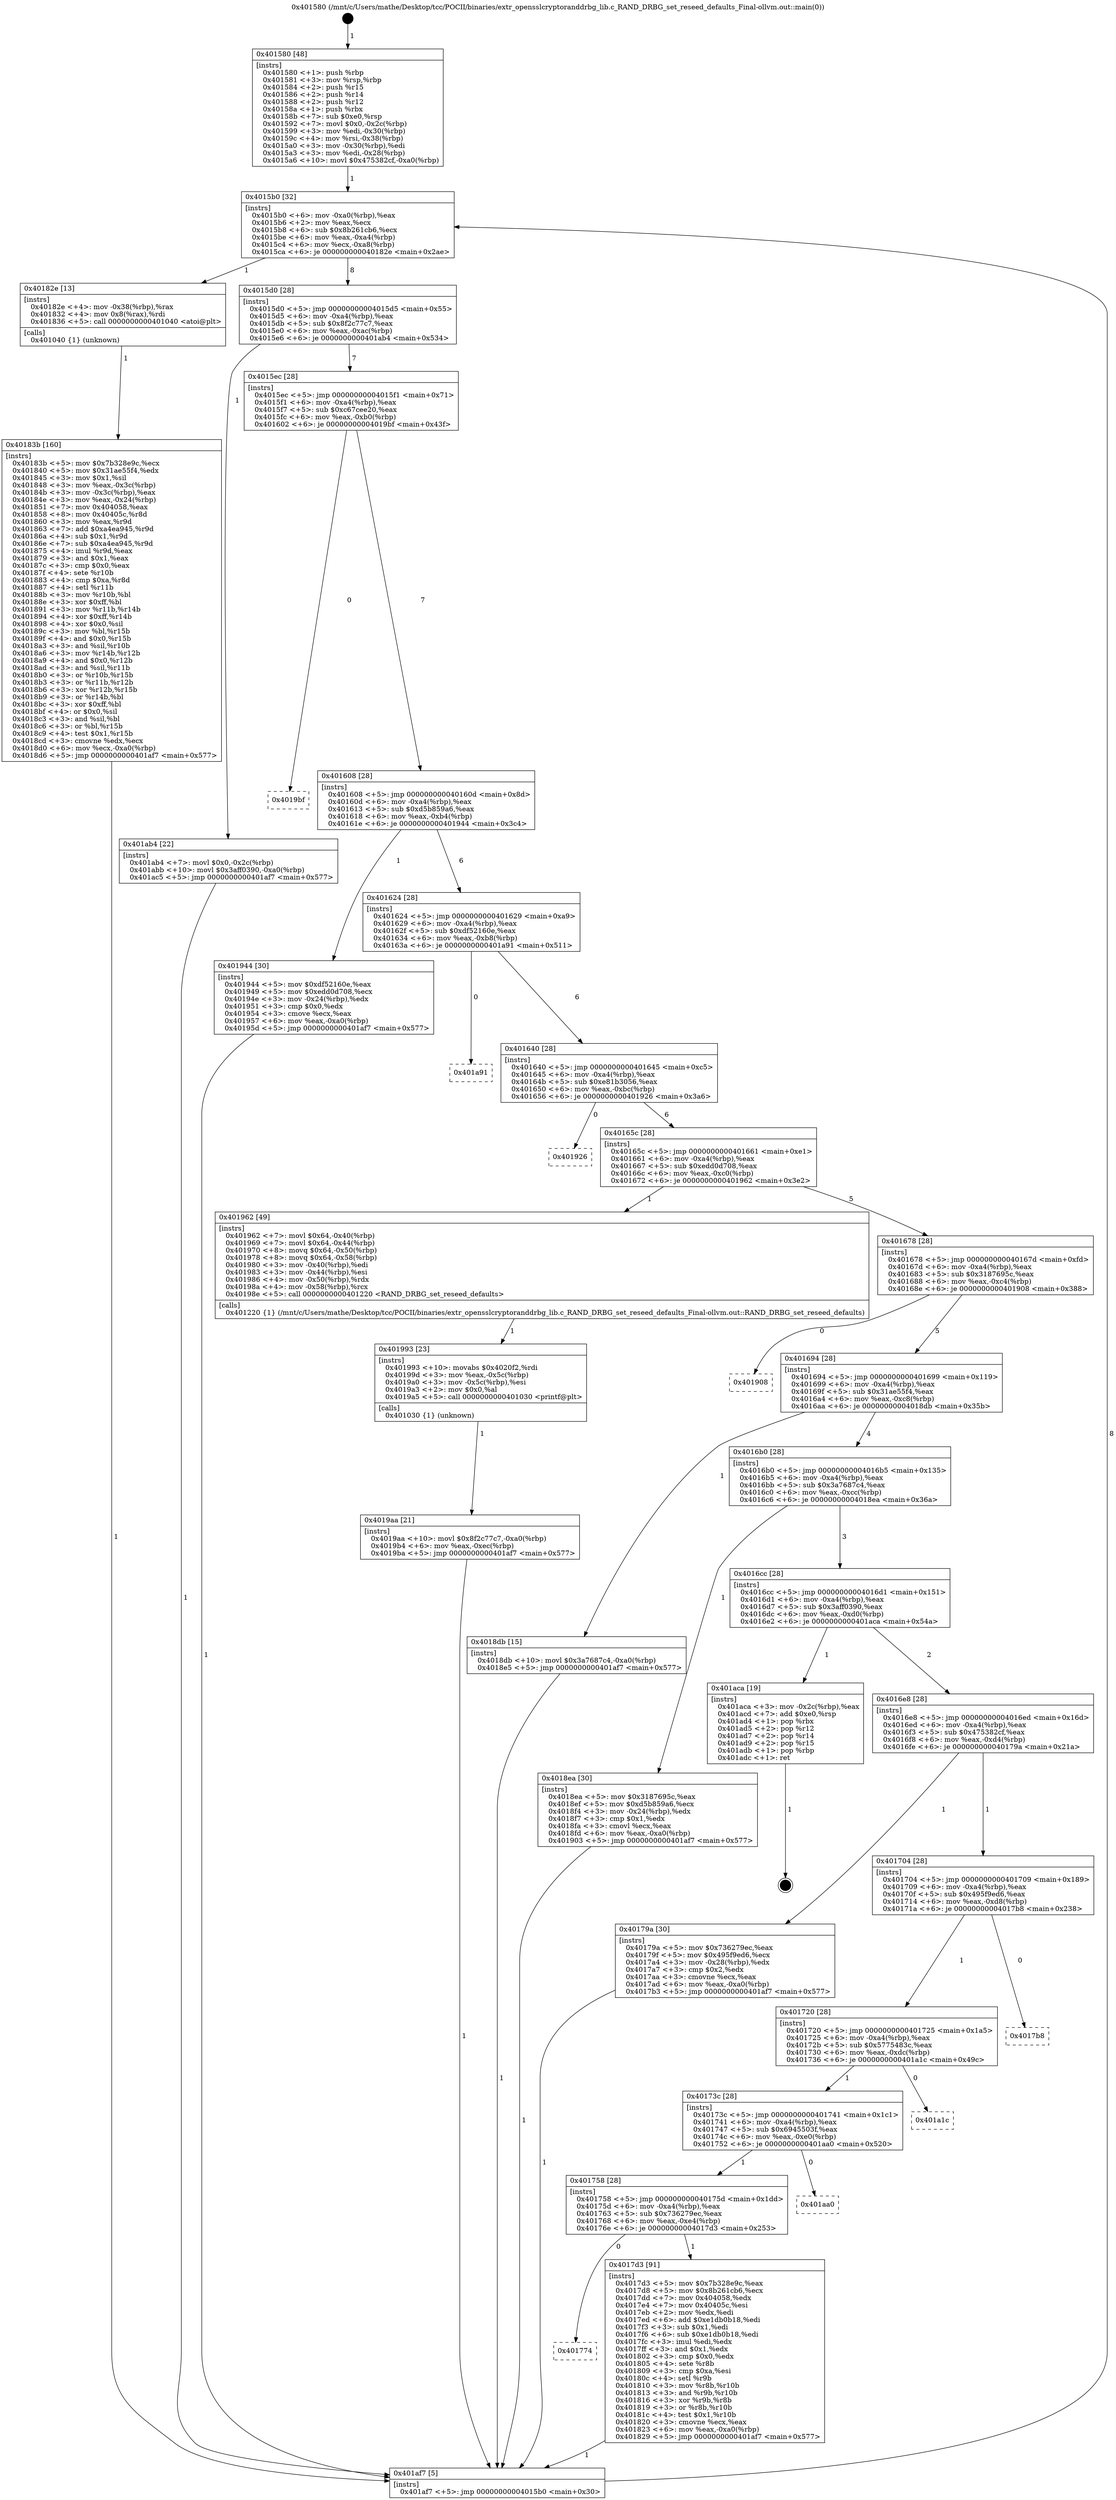 digraph "0x401580" {
  label = "0x401580 (/mnt/c/Users/mathe/Desktop/tcc/POCII/binaries/extr_opensslcryptoranddrbg_lib.c_RAND_DRBG_set_reseed_defaults_Final-ollvm.out::main(0))"
  labelloc = "t"
  node[shape=record]

  Entry [label="",width=0.3,height=0.3,shape=circle,fillcolor=black,style=filled]
  "0x4015b0" [label="{
     0x4015b0 [32]\l
     | [instrs]\l
     &nbsp;&nbsp;0x4015b0 \<+6\>: mov -0xa0(%rbp),%eax\l
     &nbsp;&nbsp;0x4015b6 \<+2\>: mov %eax,%ecx\l
     &nbsp;&nbsp;0x4015b8 \<+6\>: sub $0x8b261cb6,%ecx\l
     &nbsp;&nbsp;0x4015be \<+6\>: mov %eax,-0xa4(%rbp)\l
     &nbsp;&nbsp;0x4015c4 \<+6\>: mov %ecx,-0xa8(%rbp)\l
     &nbsp;&nbsp;0x4015ca \<+6\>: je 000000000040182e \<main+0x2ae\>\l
  }"]
  "0x40182e" [label="{
     0x40182e [13]\l
     | [instrs]\l
     &nbsp;&nbsp;0x40182e \<+4\>: mov -0x38(%rbp),%rax\l
     &nbsp;&nbsp;0x401832 \<+4\>: mov 0x8(%rax),%rdi\l
     &nbsp;&nbsp;0x401836 \<+5\>: call 0000000000401040 \<atoi@plt\>\l
     | [calls]\l
     &nbsp;&nbsp;0x401040 \{1\} (unknown)\l
  }"]
  "0x4015d0" [label="{
     0x4015d0 [28]\l
     | [instrs]\l
     &nbsp;&nbsp;0x4015d0 \<+5\>: jmp 00000000004015d5 \<main+0x55\>\l
     &nbsp;&nbsp;0x4015d5 \<+6\>: mov -0xa4(%rbp),%eax\l
     &nbsp;&nbsp;0x4015db \<+5\>: sub $0x8f2c77c7,%eax\l
     &nbsp;&nbsp;0x4015e0 \<+6\>: mov %eax,-0xac(%rbp)\l
     &nbsp;&nbsp;0x4015e6 \<+6\>: je 0000000000401ab4 \<main+0x534\>\l
  }"]
  Exit [label="",width=0.3,height=0.3,shape=circle,fillcolor=black,style=filled,peripheries=2]
  "0x401ab4" [label="{
     0x401ab4 [22]\l
     | [instrs]\l
     &nbsp;&nbsp;0x401ab4 \<+7\>: movl $0x0,-0x2c(%rbp)\l
     &nbsp;&nbsp;0x401abb \<+10\>: movl $0x3aff0390,-0xa0(%rbp)\l
     &nbsp;&nbsp;0x401ac5 \<+5\>: jmp 0000000000401af7 \<main+0x577\>\l
  }"]
  "0x4015ec" [label="{
     0x4015ec [28]\l
     | [instrs]\l
     &nbsp;&nbsp;0x4015ec \<+5\>: jmp 00000000004015f1 \<main+0x71\>\l
     &nbsp;&nbsp;0x4015f1 \<+6\>: mov -0xa4(%rbp),%eax\l
     &nbsp;&nbsp;0x4015f7 \<+5\>: sub $0xc67cee20,%eax\l
     &nbsp;&nbsp;0x4015fc \<+6\>: mov %eax,-0xb0(%rbp)\l
     &nbsp;&nbsp;0x401602 \<+6\>: je 00000000004019bf \<main+0x43f\>\l
  }"]
  "0x4019aa" [label="{
     0x4019aa [21]\l
     | [instrs]\l
     &nbsp;&nbsp;0x4019aa \<+10\>: movl $0x8f2c77c7,-0xa0(%rbp)\l
     &nbsp;&nbsp;0x4019b4 \<+6\>: mov %eax,-0xec(%rbp)\l
     &nbsp;&nbsp;0x4019ba \<+5\>: jmp 0000000000401af7 \<main+0x577\>\l
  }"]
  "0x4019bf" [label="{
     0x4019bf\l
  }", style=dashed]
  "0x401608" [label="{
     0x401608 [28]\l
     | [instrs]\l
     &nbsp;&nbsp;0x401608 \<+5\>: jmp 000000000040160d \<main+0x8d\>\l
     &nbsp;&nbsp;0x40160d \<+6\>: mov -0xa4(%rbp),%eax\l
     &nbsp;&nbsp;0x401613 \<+5\>: sub $0xd5b859a6,%eax\l
     &nbsp;&nbsp;0x401618 \<+6\>: mov %eax,-0xb4(%rbp)\l
     &nbsp;&nbsp;0x40161e \<+6\>: je 0000000000401944 \<main+0x3c4\>\l
  }"]
  "0x401993" [label="{
     0x401993 [23]\l
     | [instrs]\l
     &nbsp;&nbsp;0x401993 \<+10\>: movabs $0x4020f2,%rdi\l
     &nbsp;&nbsp;0x40199d \<+3\>: mov %eax,-0x5c(%rbp)\l
     &nbsp;&nbsp;0x4019a0 \<+3\>: mov -0x5c(%rbp),%esi\l
     &nbsp;&nbsp;0x4019a3 \<+2\>: mov $0x0,%al\l
     &nbsp;&nbsp;0x4019a5 \<+5\>: call 0000000000401030 \<printf@plt\>\l
     | [calls]\l
     &nbsp;&nbsp;0x401030 \{1\} (unknown)\l
  }"]
  "0x401944" [label="{
     0x401944 [30]\l
     | [instrs]\l
     &nbsp;&nbsp;0x401944 \<+5\>: mov $0xdf52160e,%eax\l
     &nbsp;&nbsp;0x401949 \<+5\>: mov $0xedd0d708,%ecx\l
     &nbsp;&nbsp;0x40194e \<+3\>: mov -0x24(%rbp),%edx\l
     &nbsp;&nbsp;0x401951 \<+3\>: cmp $0x0,%edx\l
     &nbsp;&nbsp;0x401954 \<+3\>: cmove %ecx,%eax\l
     &nbsp;&nbsp;0x401957 \<+6\>: mov %eax,-0xa0(%rbp)\l
     &nbsp;&nbsp;0x40195d \<+5\>: jmp 0000000000401af7 \<main+0x577\>\l
  }"]
  "0x401624" [label="{
     0x401624 [28]\l
     | [instrs]\l
     &nbsp;&nbsp;0x401624 \<+5\>: jmp 0000000000401629 \<main+0xa9\>\l
     &nbsp;&nbsp;0x401629 \<+6\>: mov -0xa4(%rbp),%eax\l
     &nbsp;&nbsp;0x40162f \<+5\>: sub $0xdf52160e,%eax\l
     &nbsp;&nbsp;0x401634 \<+6\>: mov %eax,-0xb8(%rbp)\l
     &nbsp;&nbsp;0x40163a \<+6\>: je 0000000000401a91 \<main+0x511\>\l
  }"]
  "0x40183b" [label="{
     0x40183b [160]\l
     | [instrs]\l
     &nbsp;&nbsp;0x40183b \<+5\>: mov $0x7b328e9c,%ecx\l
     &nbsp;&nbsp;0x401840 \<+5\>: mov $0x31ae55f4,%edx\l
     &nbsp;&nbsp;0x401845 \<+3\>: mov $0x1,%sil\l
     &nbsp;&nbsp;0x401848 \<+3\>: mov %eax,-0x3c(%rbp)\l
     &nbsp;&nbsp;0x40184b \<+3\>: mov -0x3c(%rbp),%eax\l
     &nbsp;&nbsp;0x40184e \<+3\>: mov %eax,-0x24(%rbp)\l
     &nbsp;&nbsp;0x401851 \<+7\>: mov 0x404058,%eax\l
     &nbsp;&nbsp;0x401858 \<+8\>: mov 0x40405c,%r8d\l
     &nbsp;&nbsp;0x401860 \<+3\>: mov %eax,%r9d\l
     &nbsp;&nbsp;0x401863 \<+7\>: add $0xa4ea945,%r9d\l
     &nbsp;&nbsp;0x40186a \<+4\>: sub $0x1,%r9d\l
     &nbsp;&nbsp;0x40186e \<+7\>: sub $0xa4ea945,%r9d\l
     &nbsp;&nbsp;0x401875 \<+4\>: imul %r9d,%eax\l
     &nbsp;&nbsp;0x401879 \<+3\>: and $0x1,%eax\l
     &nbsp;&nbsp;0x40187c \<+3\>: cmp $0x0,%eax\l
     &nbsp;&nbsp;0x40187f \<+4\>: sete %r10b\l
     &nbsp;&nbsp;0x401883 \<+4\>: cmp $0xa,%r8d\l
     &nbsp;&nbsp;0x401887 \<+4\>: setl %r11b\l
     &nbsp;&nbsp;0x40188b \<+3\>: mov %r10b,%bl\l
     &nbsp;&nbsp;0x40188e \<+3\>: xor $0xff,%bl\l
     &nbsp;&nbsp;0x401891 \<+3\>: mov %r11b,%r14b\l
     &nbsp;&nbsp;0x401894 \<+4\>: xor $0xff,%r14b\l
     &nbsp;&nbsp;0x401898 \<+4\>: xor $0x0,%sil\l
     &nbsp;&nbsp;0x40189c \<+3\>: mov %bl,%r15b\l
     &nbsp;&nbsp;0x40189f \<+4\>: and $0x0,%r15b\l
     &nbsp;&nbsp;0x4018a3 \<+3\>: and %sil,%r10b\l
     &nbsp;&nbsp;0x4018a6 \<+3\>: mov %r14b,%r12b\l
     &nbsp;&nbsp;0x4018a9 \<+4\>: and $0x0,%r12b\l
     &nbsp;&nbsp;0x4018ad \<+3\>: and %sil,%r11b\l
     &nbsp;&nbsp;0x4018b0 \<+3\>: or %r10b,%r15b\l
     &nbsp;&nbsp;0x4018b3 \<+3\>: or %r11b,%r12b\l
     &nbsp;&nbsp;0x4018b6 \<+3\>: xor %r12b,%r15b\l
     &nbsp;&nbsp;0x4018b9 \<+3\>: or %r14b,%bl\l
     &nbsp;&nbsp;0x4018bc \<+3\>: xor $0xff,%bl\l
     &nbsp;&nbsp;0x4018bf \<+4\>: or $0x0,%sil\l
     &nbsp;&nbsp;0x4018c3 \<+3\>: and %sil,%bl\l
     &nbsp;&nbsp;0x4018c6 \<+3\>: or %bl,%r15b\l
     &nbsp;&nbsp;0x4018c9 \<+4\>: test $0x1,%r15b\l
     &nbsp;&nbsp;0x4018cd \<+3\>: cmovne %edx,%ecx\l
     &nbsp;&nbsp;0x4018d0 \<+6\>: mov %ecx,-0xa0(%rbp)\l
     &nbsp;&nbsp;0x4018d6 \<+5\>: jmp 0000000000401af7 \<main+0x577\>\l
  }"]
  "0x401a91" [label="{
     0x401a91\l
  }", style=dashed]
  "0x401640" [label="{
     0x401640 [28]\l
     | [instrs]\l
     &nbsp;&nbsp;0x401640 \<+5\>: jmp 0000000000401645 \<main+0xc5\>\l
     &nbsp;&nbsp;0x401645 \<+6\>: mov -0xa4(%rbp),%eax\l
     &nbsp;&nbsp;0x40164b \<+5\>: sub $0xe81b3056,%eax\l
     &nbsp;&nbsp;0x401650 \<+6\>: mov %eax,-0xbc(%rbp)\l
     &nbsp;&nbsp;0x401656 \<+6\>: je 0000000000401926 \<main+0x3a6\>\l
  }"]
  "0x401774" [label="{
     0x401774\l
  }", style=dashed]
  "0x401926" [label="{
     0x401926\l
  }", style=dashed]
  "0x40165c" [label="{
     0x40165c [28]\l
     | [instrs]\l
     &nbsp;&nbsp;0x40165c \<+5\>: jmp 0000000000401661 \<main+0xe1\>\l
     &nbsp;&nbsp;0x401661 \<+6\>: mov -0xa4(%rbp),%eax\l
     &nbsp;&nbsp;0x401667 \<+5\>: sub $0xedd0d708,%eax\l
     &nbsp;&nbsp;0x40166c \<+6\>: mov %eax,-0xc0(%rbp)\l
     &nbsp;&nbsp;0x401672 \<+6\>: je 0000000000401962 \<main+0x3e2\>\l
  }"]
  "0x4017d3" [label="{
     0x4017d3 [91]\l
     | [instrs]\l
     &nbsp;&nbsp;0x4017d3 \<+5\>: mov $0x7b328e9c,%eax\l
     &nbsp;&nbsp;0x4017d8 \<+5\>: mov $0x8b261cb6,%ecx\l
     &nbsp;&nbsp;0x4017dd \<+7\>: mov 0x404058,%edx\l
     &nbsp;&nbsp;0x4017e4 \<+7\>: mov 0x40405c,%esi\l
     &nbsp;&nbsp;0x4017eb \<+2\>: mov %edx,%edi\l
     &nbsp;&nbsp;0x4017ed \<+6\>: add $0xe1db0b18,%edi\l
     &nbsp;&nbsp;0x4017f3 \<+3\>: sub $0x1,%edi\l
     &nbsp;&nbsp;0x4017f6 \<+6\>: sub $0xe1db0b18,%edi\l
     &nbsp;&nbsp;0x4017fc \<+3\>: imul %edi,%edx\l
     &nbsp;&nbsp;0x4017ff \<+3\>: and $0x1,%edx\l
     &nbsp;&nbsp;0x401802 \<+3\>: cmp $0x0,%edx\l
     &nbsp;&nbsp;0x401805 \<+4\>: sete %r8b\l
     &nbsp;&nbsp;0x401809 \<+3\>: cmp $0xa,%esi\l
     &nbsp;&nbsp;0x40180c \<+4\>: setl %r9b\l
     &nbsp;&nbsp;0x401810 \<+3\>: mov %r8b,%r10b\l
     &nbsp;&nbsp;0x401813 \<+3\>: and %r9b,%r10b\l
     &nbsp;&nbsp;0x401816 \<+3\>: xor %r9b,%r8b\l
     &nbsp;&nbsp;0x401819 \<+3\>: or %r8b,%r10b\l
     &nbsp;&nbsp;0x40181c \<+4\>: test $0x1,%r10b\l
     &nbsp;&nbsp;0x401820 \<+3\>: cmovne %ecx,%eax\l
     &nbsp;&nbsp;0x401823 \<+6\>: mov %eax,-0xa0(%rbp)\l
     &nbsp;&nbsp;0x401829 \<+5\>: jmp 0000000000401af7 \<main+0x577\>\l
  }"]
  "0x401962" [label="{
     0x401962 [49]\l
     | [instrs]\l
     &nbsp;&nbsp;0x401962 \<+7\>: movl $0x64,-0x40(%rbp)\l
     &nbsp;&nbsp;0x401969 \<+7\>: movl $0x64,-0x44(%rbp)\l
     &nbsp;&nbsp;0x401970 \<+8\>: movq $0x64,-0x50(%rbp)\l
     &nbsp;&nbsp;0x401978 \<+8\>: movq $0x64,-0x58(%rbp)\l
     &nbsp;&nbsp;0x401980 \<+3\>: mov -0x40(%rbp),%edi\l
     &nbsp;&nbsp;0x401983 \<+3\>: mov -0x44(%rbp),%esi\l
     &nbsp;&nbsp;0x401986 \<+4\>: mov -0x50(%rbp),%rdx\l
     &nbsp;&nbsp;0x40198a \<+4\>: mov -0x58(%rbp),%rcx\l
     &nbsp;&nbsp;0x40198e \<+5\>: call 0000000000401220 \<RAND_DRBG_set_reseed_defaults\>\l
     | [calls]\l
     &nbsp;&nbsp;0x401220 \{1\} (/mnt/c/Users/mathe/Desktop/tcc/POCII/binaries/extr_opensslcryptoranddrbg_lib.c_RAND_DRBG_set_reseed_defaults_Final-ollvm.out::RAND_DRBG_set_reseed_defaults)\l
  }"]
  "0x401678" [label="{
     0x401678 [28]\l
     | [instrs]\l
     &nbsp;&nbsp;0x401678 \<+5\>: jmp 000000000040167d \<main+0xfd\>\l
     &nbsp;&nbsp;0x40167d \<+6\>: mov -0xa4(%rbp),%eax\l
     &nbsp;&nbsp;0x401683 \<+5\>: sub $0x3187695c,%eax\l
     &nbsp;&nbsp;0x401688 \<+6\>: mov %eax,-0xc4(%rbp)\l
     &nbsp;&nbsp;0x40168e \<+6\>: je 0000000000401908 \<main+0x388\>\l
  }"]
  "0x401758" [label="{
     0x401758 [28]\l
     | [instrs]\l
     &nbsp;&nbsp;0x401758 \<+5\>: jmp 000000000040175d \<main+0x1dd\>\l
     &nbsp;&nbsp;0x40175d \<+6\>: mov -0xa4(%rbp),%eax\l
     &nbsp;&nbsp;0x401763 \<+5\>: sub $0x736279ec,%eax\l
     &nbsp;&nbsp;0x401768 \<+6\>: mov %eax,-0xe4(%rbp)\l
     &nbsp;&nbsp;0x40176e \<+6\>: je 00000000004017d3 \<main+0x253\>\l
  }"]
  "0x401908" [label="{
     0x401908\l
  }", style=dashed]
  "0x401694" [label="{
     0x401694 [28]\l
     | [instrs]\l
     &nbsp;&nbsp;0x401694 \<+5\>: jmp 0000000000401699 \<main+0x119\>\l
     &nbsp;&nbsp;0x401699 \<+6\>: mov -0xa4(%rbp),%eax\l
     &nbsp;&nbsp;0x40169f \<+5\>: sub $0x31ae55f4,%eax\l
     &nbsp;&nbsp;0x4016a4 \<+6\>: mov %eax,-0xc8(%rbp)\l
     &nbsp;&nbsp;0x4016aa \<+6\>: je 00000000004018db \<main+0x35b\>\l
  }"]
  "0x401aa0" [label="{
     0x401aa0\l
  }", style=dashed]
  "0x4018db" [label="{
     0x4018db [15]\l
     | [instrs]\l
     &nbsp;&nbsp;0x4018db \<+10\>: movl $0x3a7687c4,-0xa0(%rbp)\l
     &nbsp;&nbsp;0x4018e5 \<+5\>: jmp 0000000000401af7 \<main+0x577\>\l
  }"]
  "0x4016b0" [label="{
     0x4016b0 [28]\l
     | [instrs]\l
     &nbsp;&nbsp;0x4016b0 \<+5\>: jmp 00000000004016b5 \<main+0x135\>\l
     &nbsp;&nbsp;0x4016b5 \<+6\>: mov -0xa4(%rbp),%eax\l
     &nbsp;&nbsp;0x4016bb \<+5\>: sub $0x3a7687c4,%eax\l
     &nbsp;&nbsp;0x4016c0 \<+6\>: mov %eax,-0xcc(%rbp)\l
     &nbsp;&nbsp;0x4016c6 \<+6\>: je 00000000004018ea \<main+0x36a\>\l
  }"]
  "0x40173c" [label="{
     0x40173c [28]\l
     | [instrs]\l
     &nbsp;&nbsp;0x40173c \<+5\>: jmp 0000000000401741 \<main+0x1c1\>\l
     &nbsp;&nbsp;0x401741 \<+6\>: mov -0xa4(%rbp),%eax\l
     &nbsp;&nbsp;0x401747 \<+5\>: sub $0x6945503f,%eax\l
     &nbsp;&nbsp;0x40174c \<+6\>: mov %eax,-0xe0(%rbp)\l
     &nbsp;&nbsp;0x401752 \<+6\>: je 0000000000401aa0 \<main+0x520\>\l
  }"]
  "0x4018ea" [label="{
     0x4018ea [30]\l
     | [instrs]\l
     &nbsp;&nbsp;0x4018ea \<+5\>: mov $0x3187695c,%eax\l
     &nbsp;&nbsp;0x4018ef \<+5\>: mov $0xd5b859a6,%ecx\l
     &nbsp;&nbsp;0x4018f4 \<+3\>: mov -0x24(%rbp),%edx\l
     &nbsp;&nbsp;0x4018f7 \<+3\>: cmp $0x1,%edx\l
     &nbsp;&nbsp;0x4018fa \<+3\>: cmovl %ecx,%eax\l
     &nbsp;&nbsp;0x4018fd \<+6\>: mov %eax,-0xa0(%rbp)\l
     &nbsp;&nbsp;0x401903 \<+5\>: jmp 0000000000401af7 \<main+0x577\>\l
  }"]
  "0x4016cc" [label="{
     0x4016cc [28]\l
     | [instrs]\l
     &nbsp;&nbsp;0x4016cc \<+5\>: jmp 00000000004016d1 \<main+0x151\>\l
     &nbsp;&nbsp;0x4016d1 \<+6\>: mov -0xa4(%rbp),%eax\l
     &nbsp;&nbsp;0x4016d7 \<+5\>: sub $0x3aff0390,%eax\l
     &nbsp;&nbsp;0x4016dc \<+6\>: mov %eax,-0xd0(%rbp)\l
     &nbsp;&nbsp;0x4016e2 \<+6\>: je 0000000000401aca \<main+0x54a\>\l
  }"]
  "0x401a1c" [label="{
     0x401a1c\l
  }", style=dashed]
  "0x401aca" [label="{
     0x401aca [19]\l
     | [instrs]\l
     &nbsp;&nbsp;0x401aca \<+3\>: mov -0x2c(%rbp),%eax\l
     &nbsp;&nbsp;0x401acd \<+7\>: add $0xe0,%rsp\l
     &nbsp;&nbsp;0x401ad4 \<+1\>: pop %rbx\l
     &nbsp;&nbsp;0x401ad5 \<+2\>: pop %r12\l
     &nbsp;&nbsp;0x401ad7 \<+2\>: pop %r14\l
     &nbsp;&nbsp;0x401ad9 \<+2\>: pop %r15\l
     &nbsp;&nbsp;0x401adb \<+1\>: pop %rbp\l
     &nbsp;&nbsp;0x401adc \<+1\>: ret\l
  }"]
  "0x4016e8" [label="{
     0x4016e8 [28]\l
     | [instrs]\l
     &nbsp;&nbsp;0x4016e8 \<+5\>: jmp 00000000004016ed \<main+0x16d\>\l
     &nbsp;&nbsp;0x4016ed \<+6\>: mov -0xa4(%rbp),%eax\l
     &nbsp;&nbsp;0x4016f3 \<+5\>: sub $0x475382cf,%eax\l
     &nbsp;&nbsp;0x4016f8 \<+6\>: mov %eax,-0xd4(%rbp)\l
     &nbsp;&nbsp;0x4016fe \<+6\>: je 000000000040179a \<main+0x21a\>\l
  }"]
  "0x401720" [label="{
     0x401720 [28]\l
     | [instrs]\l
     &nbsp;&nbsp;0x401720 \<+5\>: jmp 0000000000401725 \<main+0x1a5\>\l
     &nbsp;&nbsp;0x401725 \<+6\>: mov -0xa4(%rbp),%eax\l
     &nbsp;&nbsp;0x40172b \<+5\>: sub $0x5775483c,%eax\l
     &nbsp;&nbsp;0x401730 \<+6\>: mov %eax,-0xdc(%rbp)\l
     &nbsp;&nbsp;0x401736 \<+6\>: je 0000000000401a1c \<main+0x49c\>\l
  }"]
  "0x40179a" [label="{
     0x40179a [30]\l
     | [instrs]\l
     &nbsp;&nbsp;0x40179a \<+5\>: mov $0x736279ec,%eax\l
     &nbsp;&nbsp;0x40179f \<+5\>: mov $0x495f9ed6,%ecx\l
     &nbsp;&nbsp;0x4017a4 \<+3\>: mov -0x28(%rbp),%edx\l
     &nbsp;&nbsp;0x4017a7 \<+3\>: cmp $0x2,%edx\l
     &nbsp;&nbsp;0x4017aa \<+3\>: cmovne %ecx,%eax\l
     &nbsp;&nbsp;0x4017ad \<+6\>: mov %eax,-0xa0(%rbp)\l
     &nbsp;&nbsp;0x4017b3 \<+5\>: jmp 0000000000401af7 \<main+0x577\>\l
  }"]
  "0x401704" [label="{
     0x401704 [28]\l
     | [instrs]\l
     &nbsp;&nbsp;0x401704 \<+5\>: jmp 0000000000401709 \<main+0x189\>\l
     &nbsp;&nbsp;0x401709 \<+6\>: mov -0xa4(%rbp),%eax\l
     &nbsp;&nbsp;0x40170f \<+5\>: sub $0x495f9ed6,%eax\l
     &nbsp;&nbsp;0x401714 \<+6\>: mov %eax,-0xd8(%rbp)\l
     &nbsp;&nbsp;0x40171a \<+6\>: je 00000000004017b8 \<main+0x238\>\l
  }"]
  "0x401af7" [label="{
     0x401af7 [5]\l
     | [instrs]\l
     &nbsp;&nbsp;0x401af7 \<+5\>: jmp 00000000004015b0 \<main+0x30\>\l
  }"]
  "0x401580" [label="{
     0x401580 [48]\l
     | [instrs]\l
     &nbsp;&nbsp;0x401580 \<+1\>: push %rbp\l
     &nbsp;&nbsp;0x401581 \<+3\>: mov %rsp,%rbp\l
     &nbsp;&nbsp;0x401584 \<+2\>: push %r15\l
     &nbsp;&nbsp;0x401586 \<+2\>: push %r14\l
     &nbsp;&nbsp;0x401588 \<+2\>: push %r12\l
     &nbsp;&nbsp;0x40158a \<+1\>: push %rbx\l
     &nbsp;&nbsp;0x40158b \<+7\>: sub $0xe0,%rsp\l
     &nbsp;&nbsp;0x401592 \<+7\>: movl $0x0,-0x2c(%rbp)\l
     &nbsp;&nbsp;0x401599 \<+3\>: mov %edi,-0x30(%rbp)\l
     &nbsp;&nbsp;0x40159c \<+4\>: mov %rsi,-0x38(%rbp)\l
     &nbsp;&nbsp;0x4015a0 \<+3\>: mov -0x30(%rbp),%edi\l
     &nbsp;&nbsp;0x4015a3 \<+3\>: mov %edi,-0x28(%rbp)\l
     &nbsp;&nbsp;0x4015a6 \<+10\>: movl $0x475382cf,-0xa0(%rbp)\l
  }"]
  "0x4017b8" [label="{
     0x4017b8\l
  }", style=dashed]
  Entry -> "0x401580" [label=" 1"]
  "0x4015b0" -> "0x40182e" [label=" 1"]
  "0x4015b0" -> "0x4015d0" [label=" 8"]
  "0x401aca" -> Exit [label=" 1"]
  "0x4015d0" -> "0x401ab4" [label=" 1"]
  "0x4015d0" -> "0x4015ec" [label=" 7"]
  "0x401ab4" -> "0x401af7" [label=" 1"]
  "0x4015ec" -> "0x4019bf" [label=" 0"]
  "0x4015ec" -> "0x401608" [label=" 7"]
  "0x4019aa" -> "0x401af7" [label=" 1"]
  "0x401608" -> "0x401944" [label=" 1"]
  "0x401608" -> "0x401624" [label=" 6"]
  "0x401993" -> "0x4019aa" [label=" 1"]
  "0x401624" -> "0x401a91" [label=" 0"]
  "0x401624" -> "0x401640" [label=" 6"]
  "0x401962" -> "0x401993" [label=" 1"]
  "0x401640" -> "0x401926" [label=" 0"]
  "0x401640" -> "0x40165c" [label=" 6"]
  "0x401944" -> "0x401af7" [label=" 1"]
  "0x40165c" -> "0x401962" [label=" 1"]
  "0x40165c" -> "0x401678" [label=" 5"]
  "0x4018ea" -> "0x401af7" [label=" 1"]
  "0x401678" -> "0x401908" [label=" 0"]
  "0x401678" -> "0x401694" [label=" 5"]
  "0x40183b" -> "0x401af7" [label=" 1"]
  "0x401694" -> "0x4018db" [label=" 1"]
  "0x401694" -> "0x4016b0" [label=" 4"]
  "0x40182e" -> "0x40183b" [label=" 1"]
  "0x4016b0" -> "0x4018ea" [label=" 1"]
  "0x4016b0" -> "0x4016cc" [label=" 3"]
  "0x401758" -> "0x401774" [label=" 0"]
  "0x4016cc" -> "0x401aca" [label=" 1"]
  "0x4016cc" -> "0x4016e8" [label=" 2"]
  "0x401758" -> "0x4017d3" [label=" 1"]
  "0x4016e8" -> "0x40179a" [label=" 1"]
  "0x4016e8" -> "0x401704" [label=" 1"]
  "0x40179a" -> "0x401af7" [label=" 1"]
  "0x401580" -> "0x4015b0" [label=" 1"]
  "0x401af7" -> "0x4015b0" [label=" 8"]
  "0x40173c" -> "0x401758" [label=" 1"]
  "0x401704" -> "0x4017b8" [label=" 0"]
  "0x401704" -> "0x401720" [label=" 1"]
  "0x4018db" -> "0x401af7" [label=" 1"]
  "0x401720" -> "0x401a1c" [label=" 0"]
  "0x401720" -> "0x40173c" [label=" 1"]
  "0x4017d3" -> "0x401af7" [label=" 1"]
  "0x40173c" -> "0x401aa0" [label=" 0"]
}
